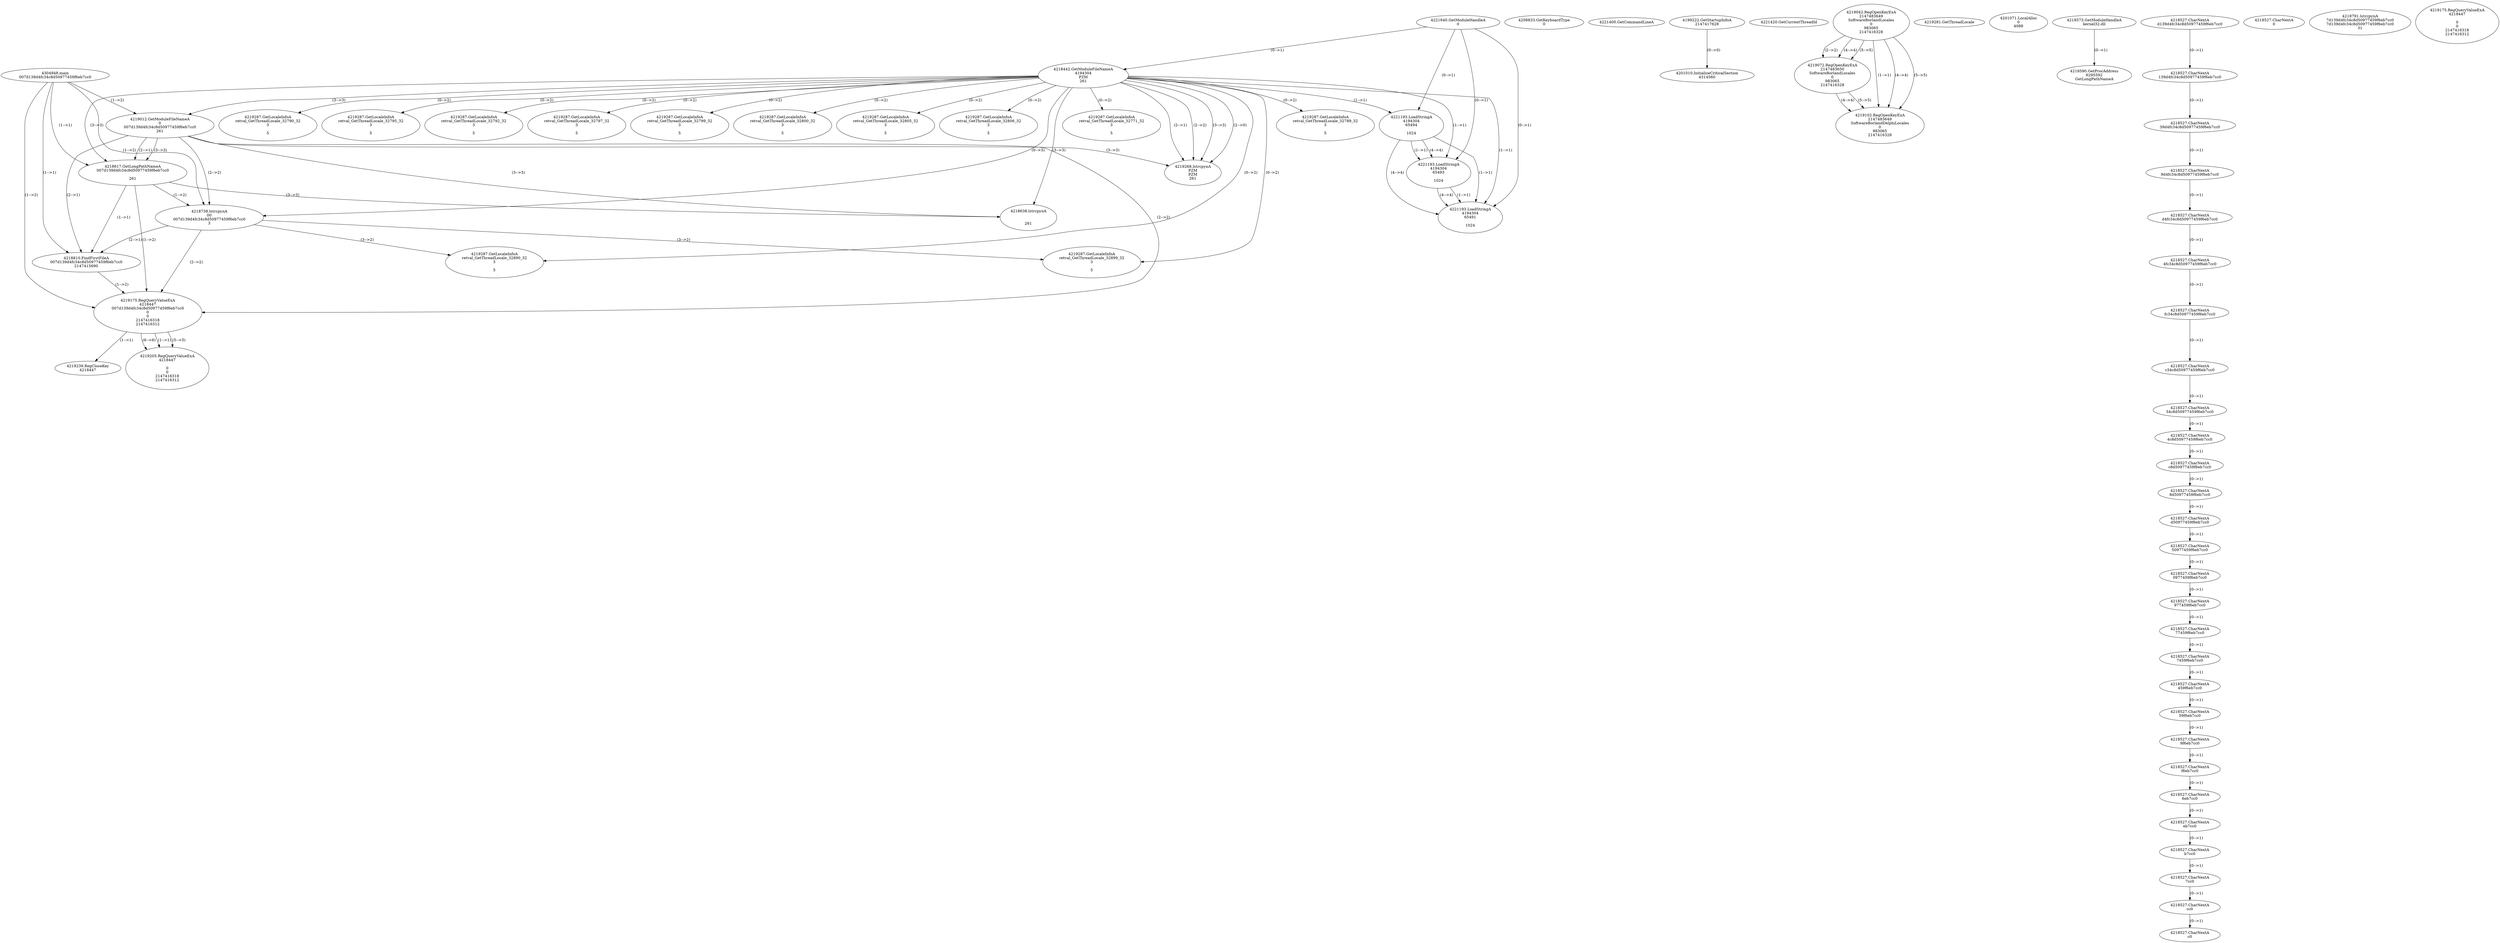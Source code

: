 // Global SCDG with merge call
digraph {
	0 [label="4304948.main
007d139d4fc34c8d50977459f6eb7cc0"]
	1 [label="4221640.GetModuleHandleA
0"]
	2 [label="4208833.GetKeyboardType
0"]
	3 [label="4221400.GetCommandLineA
"]
	4 [label="4199222.GetStartupInfoA
2147417628"]
	5 [label="4221420.GetCurrentThreadId
"]
	6 [label="4218442.GetModuleFileNameA
4194304
PZM
261"]
	1 -> 6 [label="(0-->1)"]
	7 [label="4219012.GetModuleFileNameA
0
007d139d4fc34c8d50977459f6eb7cc0
261"]
	0 -> 7 [label="(1-->2)"]
	6 -> 7 [label="(3-->3)"]
	8 [label="4219042.RegOpenKeyExA
2147483649
Software\Borland\Locales
0
983065
2147416328"]
	9 [label="4219072.RegOpenKeyExA
2147483650
Software\Borland\Locales
0
983065
2147416328"]
	8 -> 9 [label="(2-->2)"]
	8 -> 9 [label="(4-->4)"]
	8 -> 9 [label="(5-->5)"]
	10 [label="4219102.RegOpenKeyExA
2147483649
Software\Borland\Delphi\Locales
0
983065
2147416328"]
	8 -> 10 [label="(1-->1)"]
	8 -> 10 [label="(4-->4)"]
	9 -> 10 [label="(4-->4)"]
	8 -> 10 [label="(5-->5)"]
	9 -> 10 [label="(5-->5)"]
	11 [label="4219268.lstrcpynA
PZM
PZM
261"]
	6 -> 11 [label="(2-->1)"]
	6 -> 11 [label="(2-->2)"]
	6 -> 11 [label="(3-->3)"]
	7 -> 11 [label="(3-->3)"]
	6 -> 11 [label="(2-->0)"]
	12 [label="4219281.GetThreadLocale
"]
	13 [label="4219287.GetLocaleInfoA
retval_GetThreadLocale_32771_32
3

5"]
	6 -> 13 [label="(0-->2)"]
	14 [label="4221193.LoadStringA
4194304
65494

1024"]
	1 -> 14 [label="(0-->1)"]
	6 -> 14 [label="(1-->1)"]
	15 [label="4221193.LoadStringA
4194304
65493

1024"]
	1 -> 15 [label="(0-->1)"]
	6 -> 15 [label="(1-->1)"]
	14 -> 15 [label="(1-->1)"]
	14 -> 15 [label="(4-->4)"]
	16 [label="4221193.LoadStringA
4194304
65491

1024"]
	1 -> 16 [label="(0-->1)"]
	6 -> 16 [label="(1-->1)"]
	14 -> 16 [label="(1-->1)"]
	15 -> 16 [label="(1-->1)"]
	14 -> 16 [label="(4-->4)"]
	15 -> 16 [label="(4-->4)"]
	17 [label="4201010.InitializeCriticalSection
4314560"]
	4 -> 17 [label="(0-->0)"]
	18 [label="4201071.LocalAlloc
0
4088"]
	19 [label="4218573.GetModuleHandleA
kernel32.dll"]
	20 [label="4218590.GetProcAddress
6295592
GetLongPathNameA"]
	19 -> 20 [label="(0-->1)"]
	21 [label="4218617.GetLongPathNameA
007d139d4fc34c8d50977459f6eb7cc0

261"]
	0 -> 21 [label="(1-->1)"]
	7 -> 21 [label="(2-->1)"]
	6 -> 21 [label="(3-->3)"]
	7 -> 21 [label="(3-->3)"]
	22 [label="4218738.lstrcpynA
00
007d139d4fc34c8d50977459f6eb7cc0
3"]
	0 -> 22 [label="(1-->2)"]
	7 -> 22 [label="(2-->2)"]
	21 -> 22 [label="(1-->2)"]
	6 -> 22 [label="(0-->3)"]
	23 [label="4218527.CharNextA
d139d4fc34c8d50977459f6eb7cc0"]
	24 [label="4218527.CharNextA
139d4fc34c8d50977459f6eb7cc0"]
	23 -> 24 [label="(0-->1)"]
	25 [label="4218527.CharNextA
39d4fc34c8d50977459f6eb7cc0"]
	24 -> 25 [label="(0-->1)"]
	26 [label="4218527.CharNextA
9d4fc34c8d50977459f6eb7cc0"]
	25 -> 26 [label="(0-->1)"]
	27 [label="4218527.CharNextA
d4fc34c8d50977459f6eb7cc0"]
	26 -> 27 [label="(0-->1)"]
	28 [label="4218527.CharNextA
4fc34c8d50977459f6eb7cc0"]
	27 -> 28 [label="(0-->1)"]
	29 [label="4218527.CharNextA
fc34c8d50977459f6eb7cc0"]
	28 -> 29 [label="(0-->1)"]
	30 [label="4218527.CharNextA
c34c8d50977459f6eb7cc0"]
	29 -> 30 [label="(0-->1)"]
	31 [label="4218527.CharNextA
34c8d50977459f6eb7cc0"]
	30 -> 31 [label="(0-->1)"]
	32 [label="4218527.CharNextA
4c8d50977459f6eb7cc0"]
	31 -> 32 [label="(0-->1)"]
	33 [label="4218527.CharNextA
c8d50977459f6eb7cc0"]
	32 -> 33 [label="(0-->1)"]
	34 [label="4218527.CharNextA
8d50977459f6eb7cc0"]
	33 -> 34 [label="(0-->1)"]
	35 [label="4218527.CharNextA
d50977459f6eb7cc0"]
	34 -> 35 [label="(0-->1)"]
	36 [label="4218527.CharNextA
50977459f6eb7cc0"]
	35 -> 36 [label="(0-->1)"]
	37 [label="4218527.CharNextA
0977459f6eb7cc0"]
	36 -> 37 [label="(0-->1)"]
	38 [label="4218527.CharNextA
977459f6eb7cc0"]
	37 -> 38 [label="(0-->1)"]
	39 [label="4218527.CharNextA
77459f6eb7cc0"]
	38 -> 39 [label="(0-->1)"]
	40 [label="4218527.CharNextA
7459f6eb7cc0"]
	39 -> 40 [label="(0-->1)"]
	41 [label="4218527.CharNextA
459f6eb7cc0"]
	40 -> 41 [label="(0-->1)"]
	42 [label="4218527.CharNextA
59f6eb7cc0"]
	41 -> 42 [label="(0-->1)"]
	43 [label="4218527.CharNextA
9f6eb7cc0"]
	42 -> 43 [label="(0-->1)"]
	44 [label="4218527.CharNextA
f6eb7cc0"]
	43 -> 44 [label="(0-->1)"]
	45 [label="4218527.CharNextA
6eb7cc0"]
	44 -> 45 [label="(0-->1)"]
	46 [label="4218527.CharNextA
eb7cc0"]
	45 -> 46 [label="(0-->1)"]
	47 [label="4218527.CharNextA
b7cc0"]
	46 -> 47 [label="(0-->1)"]
	48 [label="4218527.CharNextA
7cc0"]
	47 -> 48 [label="(0-->1)"]
	49 [label="4218527.CharNextA
cc0"]
	48 -> 49 [label="(0-->1)"]
	50 [label="4218527.CharNextA
c0"]
	49 -> 50 [label="(0-->1)"]
	51 [label="4218527.CharNextA
0"]
	52 [label="4218791.lstrcpynA
7d139d4fc34c8d50977459f6eb7cc0
7d139d4fc34c8d50977459f6eb7cc0
31"]
	53 [label="4218810.FindFirstFileA
007d139d4fc34c8d50977459f6eb7cc0
2147415690"]
	0 -> 53 [label="(1-->1)"]
	7 -> 53 [label="(2-->1)"]
	21 -> 53 [label="(1-->1)"]
	22 -> 53 [label="(2-->1)"]
	54 [label="4219175.RegQueryValueExA
4218447
007d139d4fc34c8d50977459f6eb7cc0
0
0
2147416318
2147416312"]
	0 -> 54 [label="(1-->2)"]
	7 -> 54 [label="(2-->2)"]
	21 -> 54 [label="(1-->2)"]
	22 -> 54 [label="(2-->2)"]
	53 -> 54 [label="(1-->2)"]
	55 [label="4219239.RegCloseKey
4218447"]
	54 -> 55 [label="(1-->1)"]
	56 [label="4219287.GetLocaleInfoA
retval_GetThreadLocale_32890_32
3

5"]
	6 -> 56 [label="(0-->2)"]
	22 -> 56 [label="(3-->2)"]
	57 [label="4218638.lstrcpynA


261"]
	6 -> 57 [label="(3-->3)"]
	7 -> 57 [label="(3-->3)"]
	21 -> 57 [label="(3-->3)"]
	58 [label="4219175.RegQueryValueExA
4218447

0
0
2147416318
2147416312"]
	59 [label="4219287.GetLocaleInfoA
retval_GetThreadLocale_32789_32
3

5"]
	6 -> 59 [label="(0-->2)"]
	60 [label="4219205.RegQueryValueExA
4218447

0
0
2147416318
2147416312"]
	54 -> 60 [label="(1-->1)"]
	54 -> 60 [label="(5-->5)"]
	54 -> 60 [label="(6-->6)"]
	61 [label="4219287.GetLocaleInfoA
retval_GetThreadLocale_32899_32
3

5"]
	6 -> 61 [label="(0-->2)"]
	22 -> 61 [label="(3-->2)"]
	62 [label="4219287.GetLocaleInfoA
retval_GetThreadLocale_32790_32
3

5"]
	6 -> 62 [label="(0-->2)"]
	63 [label="4219287.GetLocaleInfoA
retval_GetThreadLocale_32795_32
3

5"]
	6 -> 63 [label="(0-->2)"]
	64 [label="4219287.GetLocaleInfoA
retval_GetThreadLocale_32792_32
3

5"]
	6 -> 64 [label="(0-->2)"]
	65 [label="4219287.GetLocaleInfoA
retval_GetThreadLocale_32797_32
3

5"]
	6 -> 65 [label="(0-->2)"]
	66 [label="4219287.GetLocaleInfoA
retval_GetThreadLocale_32799_32
3

5"]
	6 -> 66 [label="(0-->2)"]
	67 [label="4219287.GetLocaleInfoA
retval_GetThreadLocale_32800_32
3

5"]
	6 -> 67 [label="(0-->2)"]
	68 [label="4219287.GetLocaleInfoA
retval_GetThreadLocale_32805_32
3

5"]
	6 -> 68 [label="(0-->2)"]
	69 [label="4219287.GetLocaleInfoA
retval_GetThreadLocale_32806_32
3

5"]
	6 -> 69 [label="(0-->2)"]
}
